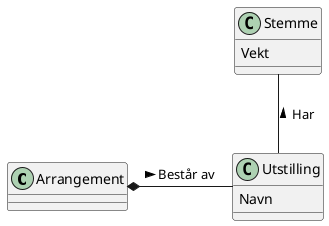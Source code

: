 @startuml

class Arrangement {
}

class Utstilling {
    Navn
}

class Stemme {
    Vekt
}


Arrangement *- Utstilling : Består av >

Stemme -- Utstilling : < Har

@enduml